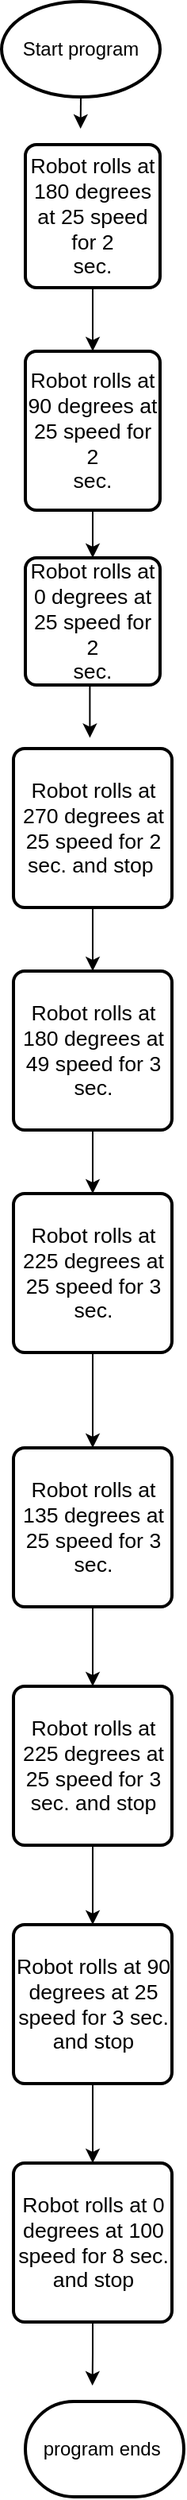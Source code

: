 <mxfile version="13.10.2" type="github"><diagram id="BzZ3_lhfei-Ez3ahRTt5" name="Page-1"><mxGraphModel dx="1116" dy="953" grid="1" gridSize="10" guides="1" tooltips="1" connect="1" arrows="1" fold="1" page="1" pageScale="1" pageWidth="850" pageHeight="1100" math="0" shadow="0"><root><mxCell id="0"/><mxCell id="1" parent="0"/><mxCell id="pgNZJ4bT_0H7Y7Zqao3C-17" style="edgeStyle=orthogonalEdgeStyle;rounded=0;orthogonalLoop=1;jettySize=auto;html=1;exitX=0.5;exitY=1;exitDx=0;exitDy=0;exitPerimeter=0;" edge="1" parent="1" source="pgNZJ4bT_0H7Y7Zqao3C-1"><mxGeometry relative="1" as="geometry"><mxPoint x="419.833" y="120" as="targetPoint"/></mxGeometry></mxCell><mxCell id="pgNZJ4bT_0H7Y7Zqao3C-1" value="Start program" style="strokeWidth=2;html=1;shape=mxgraph.flowchart.start_1;whiteSpace=wrap;" vertex="1" parent="1"><mxGeometry x="370" y="40" width="100" height="60" as="geometry"/></mxCell><mxCell id="pgNZJ4bT_0H7Y7Zqao3C-18" style="edgeStyle=orthogonalEdgeStyle;rounded=0;orthogonalLoop=1;jettySize=auto;html=1;exitX=0.5;exitY=1;exitDx=0;exitDy=0;entryX=0.5;entryY=0;entryDx=0;entryDy=0;" edge="1" parent="1" source="pgNZJ4bT_0H7Y7Zqao3C-2" target="pgNZJ4bT_0H7Y7Zqao3C-3"><mxGeometry relative="1" as="geometry"/></mxCell><mxCell id="pgNZJ4bT_0H7Y7Zqao3C-2" value="&lt;span style=&quot;font-size: 10.0pt ; font-family: &amp;#34;arial&amp;#34; , sans-serif&quot;&gt;Robot rolls at 180 degrees at 25 speed for 2&lt;br/&gt;sec.&lt;/span&gt;" style="rounded=1;whiteSpace=wrap;html=1;absoluteArcSize=1;arcSize=14;strokeWidth=2;" vertex="1" parent="1"><mxGeometry x="385" y="130" width="85" height="90" as="geometry"/></mxCell><mxCell id="pgNZJ4bT_0H7Y7Zqao3C-19" style="edgeStyle=orthogonalEdgeStyle;rounded=0;orthogonalLoop=1;jettySize=auto;html=1;exitX=0.5;exitY=1;exitDx=0;exitDy=0;entryX=0.5;entryY=0;entryDx=0;entryDy=0;" edge="1" parent="1" source="pgNZJ4bT_0H7Y7Zqao3C-3" target="pgNZJ4bT_0H7Y7Zqao3C-16"><mxGeometry relative="1" as="geometry"/></mxCell><mxCell id="pgNZJ4bT_0H7Y7Zqao3C-3" value="&lt;span style=&quot;font-size: 10.0pt ; font-family: &amp;#34;arial&amp;#34; , sans-serif&quot;&gt;Robot rolls at 90 degrees at 25 speed for 2&lt;br&gt;sec.&lt;/span&gt;" style="rounded=1;whiteSpace=wrap;html=1;absoluteArcSize=1;arcSize=14;strokeWidth=2;" vertex="1" parent="1"><mxGeometry x="385" y="260" width="85" height="100" as="geometry"/></mxCell><mxCell id="pgNZJ4bT_0H7Y7Zqao3C-21" style="edgeStyle=orthogonalEdgeStyle;rounded=0;orthogonalLoop=1;jettySize=auto;html=1;exitX=0.5;exitY=1;exitDx=0;exitDy=0;entryX=0.5;entryY=0;entryDx=0;entryDy=0;" edge="1" parent="1" source="pgNZJ4bT_0H7Y7Zqao3C-5" target="pgNZJ4bT_0H7Y7Zqao3C-6"><mxGeometry relative="1" as="geometry"/></mxCell><mxCell id="pgNZJ4bT_0H7Y7Zqao3C-5" value="&lt;span style=&quot;font-size: 10.0pt ; font-family: &amp;#34;arial&amp;#34; , sans-serif&quot;&gt;Robot rolls at 270 degrees at 25 speed for 2&lt;br/&gt;sec. and stop&amp;nbsp;&lt;/span&gt;" style="rounded=1;whiteSpace=wrap;html=1;absoluteArcSize=1;arcSize=14;strokeWidth=2;" vertex="1" parent="1"><mxGeometry x="377.5" y="510" width="100" height="100" as="geometry"/></mxCell><mxCell id="pgNZJ4bT_0H7Y7Zqao3C-22" style="edgeStyle=orthogonalEdgeStyle;rounded=0;orthogonalLoop=1;jettySize=auto;html=1;exitX=0.5;exitY=1;exitDx=0;exitDy=0;entryX=0.5;entryY=0;entryDx=0;entryDy=0;" edge="1" parent="1" source="pgNZJ4bT_0H7Y7Zqao3C-6" target="pgNZJ4bT_0H7Y7Zqao3C-8"><mxGeometry relative="1" as="geometry"/></mxCell><mxCell id="pgNZJ4bT_0H7Y7Zqao3C-6" value="&lt;span style=&quot;font-size: 10.0pt ; font-family: &amp;#34;arial&amp;#34; , sans-serif&quot;&gt;Robot rolls at 180 degrees at 49 speed for 3 sec.&lt;/span&gt;" style="rounded=1;whiteSpace=wrap;html=1;absoluteArcSize=1;arcSize=14;strokeWidth=2;" vertex="1" parent="1"><mxGeometry x="377.5" y="650" width="100" height="100" as="geometry"/></mxCell><mxCell id="pgNZJ4bT_0H7Y7Zqao3C-23" style="edgeStyle=orthogonalEdgeStyle;rounded=0;orthogonalLoop=1;jettySize=auto;html=1;exitX=0.5;exitY=1;exitDx=0;exitDy=0;entryX=0.5;entryY=0;entryDx=0;entryDy=0;" edge="1" parent="1" source="pgNZJ4bT_0H7Y7Zqao3C-8" target="pgNZJ4bT_0H7Y7Zqao3C-9"><mxGeometry relative="1" as="geometry"/></mxCell><mxCell id="pgNZJ4bT_0H7Y7Zqao3C-8" value="&lt;span style=&quot;font-size: 10.0pt ; font-family: &amp;#34;arial&amp;#34; , sans-serif&quot;&gt;Robot rolls at 225 degrees at 25 speed for 3 sec.&lt;/span&gt;" style="rounded=1;whiteSpace=wrap;html=1;absoluteArcSize=1;arcSize=14;strokeWidth=2;" vertex="1" parent="1"><mxGeometry x="377.5" y="790" width="100" height="100" as="geometry"/></mxCell><mxCell id="pgNZJ4bT_0H7Y7Zqao3C-24" style="edgeStyle=orthogonalEdgeStyle;rounded=0;orthogonalLoop=1;jettySize=auto;html=1;exitX=0.5;exitY=1;exitDx=0;exitDy=0;entryX=0.5;entryY=0;entryDx=0;entryDy=0;" edge="1" parent="1" source="pgNZJ4bT_0H7Y7Zqao3C-9" target="pgNZJ4bT_0H7Y7Zqao3C-10"><mxGeometry relative="1" as="geometry"/></mxCell><mxCell id="pgNZJ4bT_0H7Y7Zqao3C-9" value="&lt;span style=&quot;font-size: 10.0pt ; font-family: &amp;#34;arial&amp;#34; , sans-serif&quot;&gt;Robot rolls at 135 degrees at 25 speed for 3 sec.&lt;/span&gt;" style="rounded=1;whiteSpace=wrap;html=1;absoluteArcSize=1;arcSize=14;strokeWidth=2;" vertex="1" parent="1"><mxGeometry x="377.5" y="950" width="100" height="100" as="geometry"/></mxCell><mxCell id="pgNZJ4bT_0H7Y7Zqao3C-25" style="edgeStyle=orthogonalEdgeStyle;rounded=0;orthogonalLoop=1;jettySize=auto;html=1;exitX=0.5;exitY=1;exitDx=0;exitDy=0;entryX=0.5;entryY=0;entryDx=0;entryDy=0;" edge="1" parent="1" source="pgNZJ4bT_0H7Y7Zqao3C-10" target="pgNZJ4bT_0H7Y7Zqao3C-13"><mxGeometry relative="1" as="geometry"/></mxCell><mxCell id="pgNZJ4bT_0H7Y7Zqao3C-10" value="&lt;span style=&quot;font-size: 10.0pt ; font-family: &amp;#34;arial&amp;#34; , sans-serif&quot;&gt;Robot rolls at 225 degrees at 25 speed for 3 sec. and stop&lt;/span&gt;" style="rounded=1;whiteSpace=wrap;html=1;absoluteArcSize=1;arcSize=14;strokeWidth=2;" vertex="1" parent="1"><mxGeometry x="377.5" y="1100" width="100" height="100" as="geometry"/></mxCell><mxCell id="pgNZJ4bT_0H7Y7Zqao3C-26" style="edgeStyle=orthogonalEdgeStyle;rounded=0;orthogonalLoop=1;jettySize=auto;html=1;exitX=0.5;exitY=1;exitDx=0;exitDy=0;entryX=0.5;entryY=0;entryDx=0;entryDy=0;" edge="1" parent="1" source="pgNZJ4bT_0H7Y7Zqao3C-13" target="pgNZJ4bT_0H7Y7Zqao3C-14"><mxGeometry relative="1" as="geometry"/></mxCell><mxCell id="pgNZJ4bT_0H7Y7Zqao3C-13" value="&lt;span style=&quot;font-size: 10.0pt ; font-family: &amp;#34;arial&amp;#34; , sans-serif&quot;&gt;Robot rolls at 90 degrees at 25 speed for 3 sec. and stop&lt;/span&gt;" style="rounded=1;whiteSpace=wrap;html=1;absoluteArcSize=1;arcSize=14;strokeWidth=2;" vertex="1" parent="1"><mxGeometry x="377.5" y="1250" width="100" height="100" as="geometry"/></mxCell><mxCell id="pgNZJ4bT_0H7Y7Zqao3C-27" style="edgeStyle=orthogonalEdgeStyle;rounded=0;orthogonalLoop=1;jettySize=auto;html=1;exitX=0.5;exitY=1;exitDx=0;exitDy=0;" edge="1" parent="1" source="pgNZJ4bT_0H7Y7Zqao3C-14"><mxGeometry relative="1" as="geometry"><mxPoint x="427.333" y="1540" as="targetPoint"/></mxGeometry></mxCell><mxCell id="pgNZJ4bT_0H7Y7Zqao3C-14" value="&lt;span style=&quot;font-size: 10.0pt ; font-family: &amp;#34;arial&amp;#34; , sans-serif&quot;&gt;Robot rolls at 0 degrees at 100 speed for 8 sec. and stop&lt;/span&gt;" style="rounded=1;whiteSpace=wrap;html=1;absoluteArcSize=1;arcSize=14;strokeWidth=2;" vertex="1" parent="1"><mxGeometry x="377.5" y="1400" width="100" height="100" as="geometry"/></mxCell><mxCell id="pgNZJ4bT_0H7Y7Zqao3C-15" value="program ends&amp;nbsp;" style="strokeWidth=2;html=1;shape=mxgraph.flowchart.terminator;whiteSpace=wrap;" vertex="1" parent="1"><mxGeometry x="385" y="1550" width="100" height="60" as="geometry"/></mxCell><mxCell id="pgNZJ4bT_0H7Y7Zqao3C-20" style="edgeStyle=orthogonalEdgeStyle;rounded=0;orthogonalLoop=1;jettySize=auto;html=1;exitX=0.5;exitY=1;exitDx=0;exitDy=0;entryX=0.482;entryY=-0.068;entryDx=0;entryDy=0;entryPerimeter=0;" edge="1" parent="1" source="pgNZJ4bT_0H7Y7Zqao3C-16" target="pgNZJ4bT_0H7Y7Zqao3C-5"><mxGeometry relative="1" as="geometry"/></mxCell><mxCell id="pgNZJ4bT_0H7Y7Zqao3C-16" value="&lt;span style=&quot;font-size: 10.0pt ; font-family: &amp;#34;arial&amp;#34; , sans-serif&quot;&gt;Robot rolls at 0 degrees at 25 speed for 2&lt;br/&gt;sec.&lt;/span&gt;" style="rounded=1;whiteSpace=wrap;html=1;absoluteArcSize=1;arcSize=14;strokeWidth=2;" vertex="1" parent="1"><mxGeometry x="385" y="390" width="85" height="80" as="geometry"/></mxCell></root></mxGraphModel></diagram></mxfile>